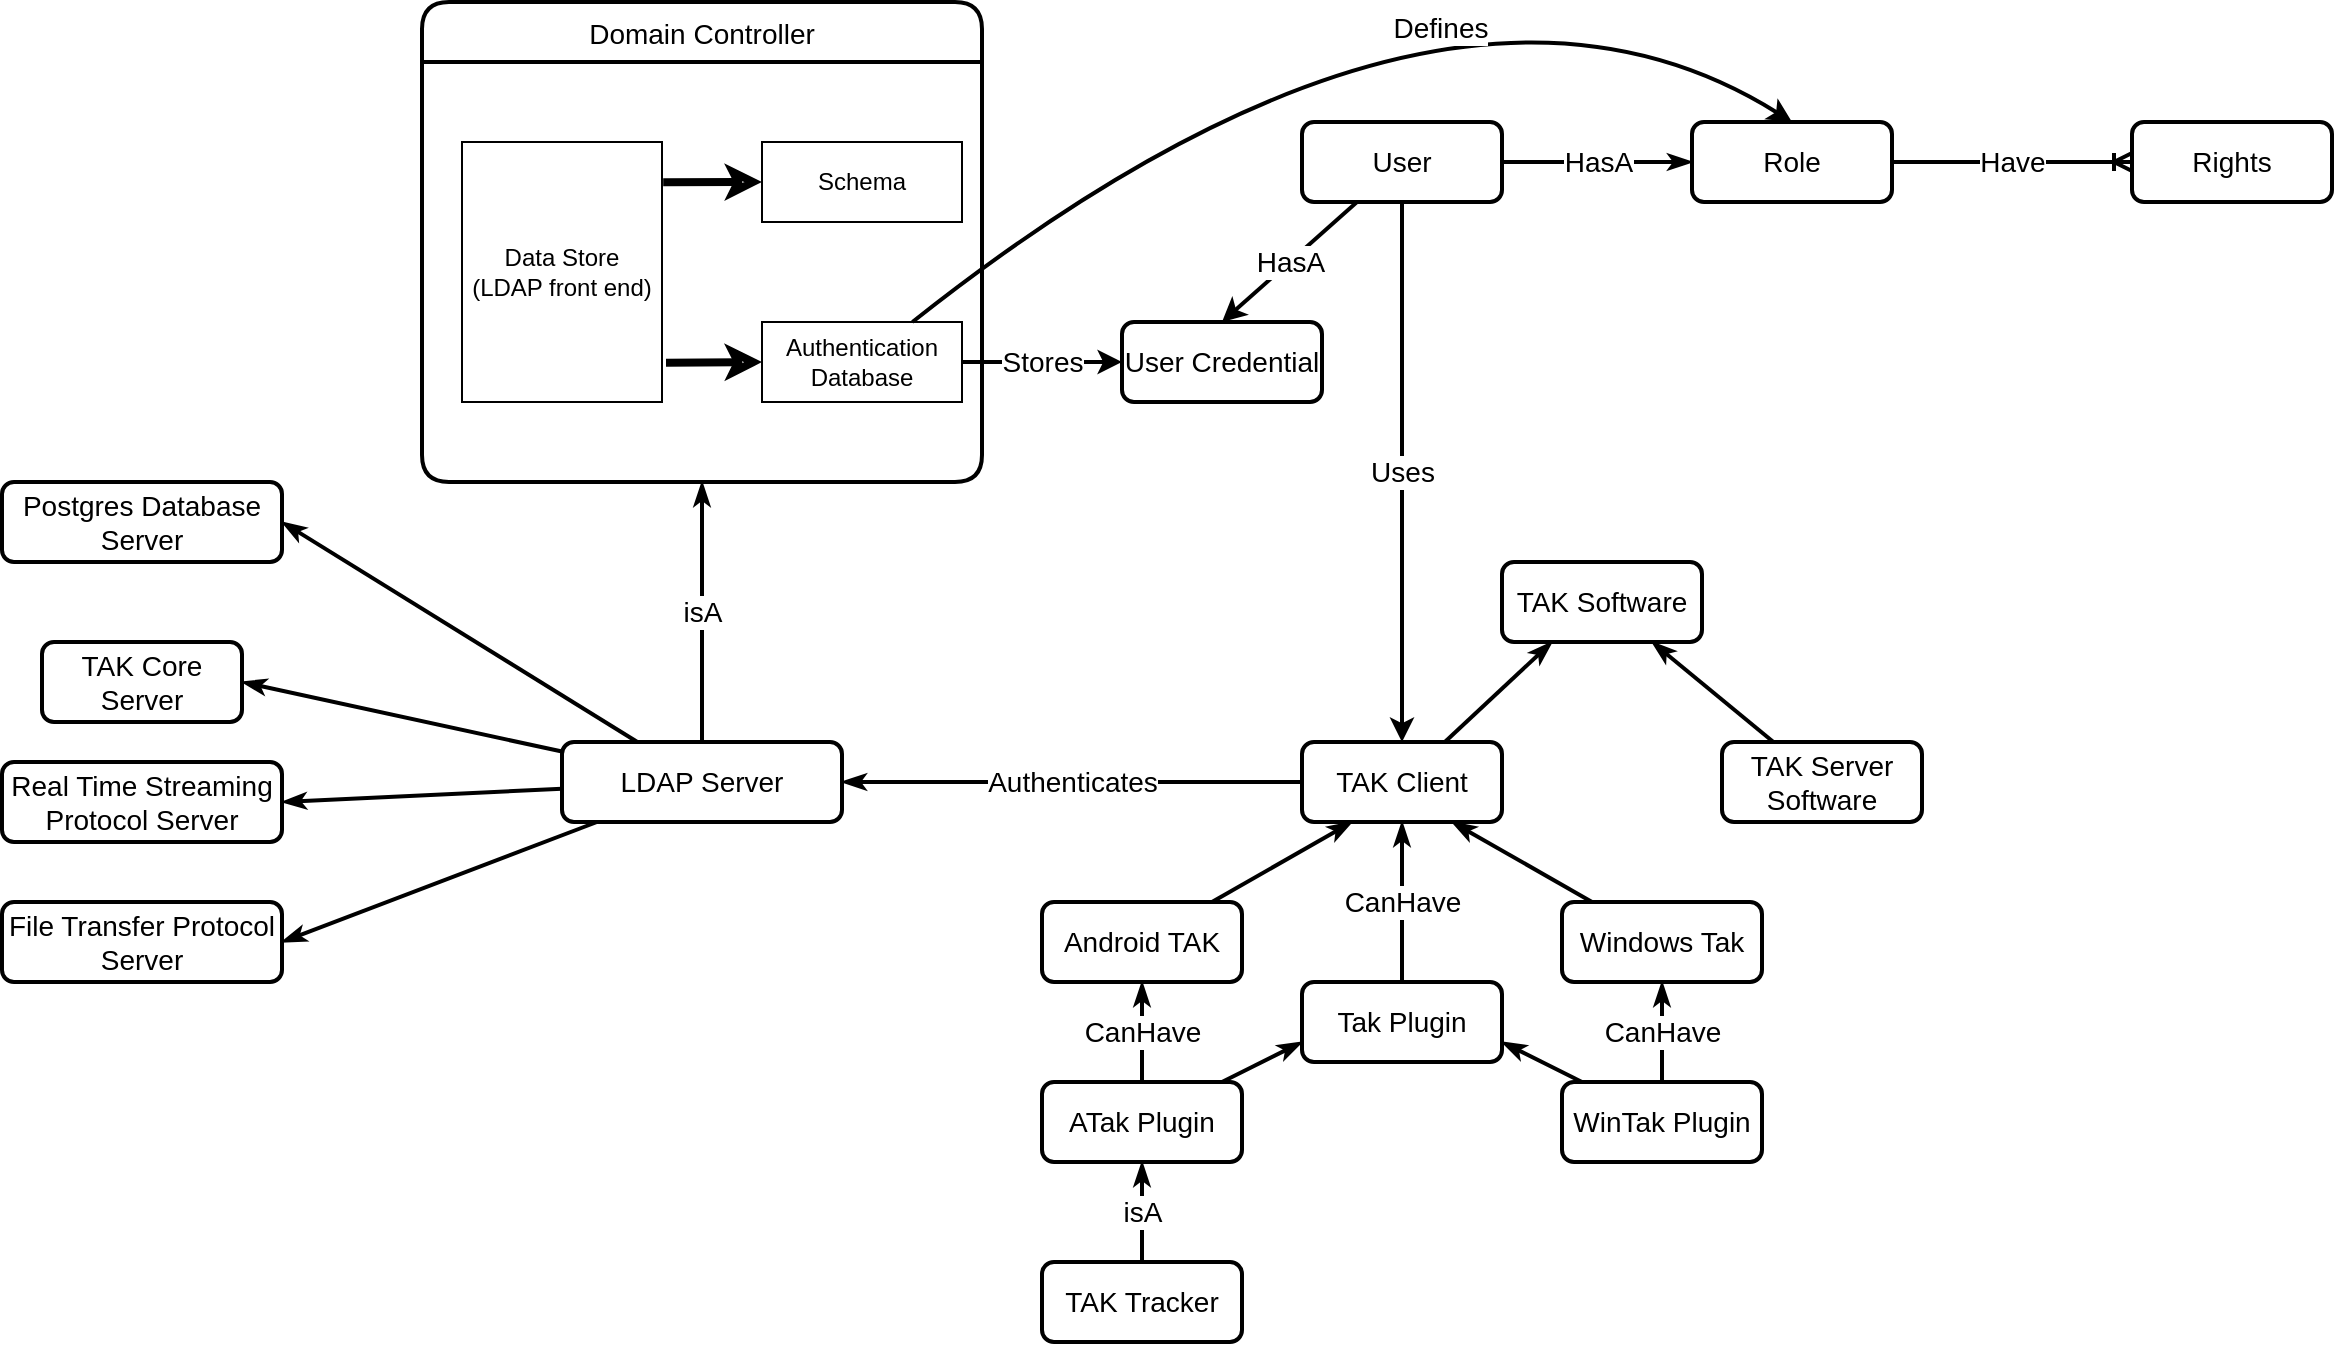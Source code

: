 <mxfile version="21.3.2" type="github">
  <diagram id="qP0XtHuZRU8ex5wDoCvR" name="Page-1">
    <mxGraphModel dx="2176" dy="1754" grid="1" gridSize="10" guides="1" tooltips="1" connect="1" arrows="1" fold="1" page="1" pageScale="1" pageWidth="850" pageHeight="1100" math="0" shadow="0">
      <root>
        <mxCell id="0" />
        <mxCell id="1" parent="0" />
        <mxCell id="14" value="TAK Core Server" style="whiteSpace=wrap;html=1;align=center;rounded=1;shadow=0;dashed=0;strokeColor=default;strokeWidth=2;fontFamily=Helvetica;fontSize=14;fontColor=default;startSize=30;fillColor=default;" parent="1" vertex="1">
          <mxGeometry x="-630" y="-240" width="100" height="40" as="geometry" />
        </mxCell>
        <mxCell id="15" value="Postgres Database Server" style="whiteSpace=wrap;html=1;align=center;rounded=1;shadow=0;dashed=0;strokeColor=default;strokeWidth=2;fontFamily=Helvetica;fontSize=14;fontColor=default;startSize=30;fillColor=default;" parent="1" vertex="1">
          <mxGeometry x="-650" y="-320" width="140" height="40" as="geometry" />
        </mxCell>
        <mxCell id="16" value="Real Time Streaming Protocol Server" style="whiteSpace=wrap;html=1;align=center;rounded=1;shadow=0;dashed=0;strokeColor=default;strokeWidth=2;fontFamily=Helvetica;fontSize=14;fontColor=default;startSize=30;fillColor=default;" parent="1" vertex="1">
          <mxGeometry x="-650" y="-180" width="140" height="40" as="geometry" />
        </mxCell>
        <mxCell id="17" value="File Transfer Protocol Server" style="whiteSpace=wrap;html=1;align=center;rounded=1;shadow=0;dashed=0;strokeColor=default;strokeWidth=2;fontFamily=Helvetica;fontSize=14;fontColor=default;startSize=30;fillColor=default;" parent="1" vertex="1">
          <mxGeometry x="-650" y="-110" width="140" height="40" as="geometry" />
        </mxCell>
        <mxCell id="49" value="isA" style="edgeStyle=none;html=1;strokeColor=default;strokeWidth=2;fontFamily=Helvetica;fontSize=14;fontColor=default;startArrow=none;startFill=0;endArrow=classicThin;endFill=1;startSize=30;entryX=0.5;entryY=1;entryDx=0;entryDy=0;" parent="1" source="19" target="5" edge="1">
          <mxGeometry x="0.004" relative="1" as="geometry">
            <mxPoint x="-240" y="-330" as="targetPoint" />
            <mxPoint as="offset" />
          </mxGeometry>
        </mxCell>
        <mxCell id="52" style="edgeStyle=none;html=1;entryX=1;entryY=0.5;entryDx=0;entryDy=0;strokeColor=default;strokeWidth=2;fontFamily=Helvetica;fontSize=14;fontColor=default;startArrow=none;startFill=0;endArrow=classicThin;endFill=1;startSize=30;" parent="1" source="19" target="14" edge="1">
          <mxGeometry relative="1" as="geometry" />
        </mxCell>
        <mxCell id="53" style="edgeStyle=none;html=1;entryX=1;entryY=0.5;entryDx=0;entryDy=0;strokeColor=default;strokeWidth=2;fontFamily=Helvetica;fontSize=14;fontColor=default;startArrow=none;startFill=0;endArrow=classicThin;endFill=1;startSize=30;" parent="1" source="19" target="16" edge="1">
          <mxGeometry relative="1" as="geometry" />
        </mxCell>
        <mxCell id="54" style="edgeStyle=none;html=1;entryX=1;entryY=0.5;entryDx=0;entryDy=0;strokeColor=default;strokeWidth=2;fontFamily=Helvetica;fontSize=14;fontColor=default;startArrow=none;startFill=0;endArrow=classicThin;endFill=1;startSize=30;" parent="1" source="19" target="17" edge="1">
          <mxGeometry relative="1" as="geometry" />
        </mxCell>
        <mxCell id="55" style="edgeStyle=none;html=1;entryX=1;entryY=0.5;entryDx=0;entryDy=0;strokeColor=default;strokeWidth=2;fontFamily=Helvetica;fontSize=14;fontColor=default;startArrow=none;startFill=0;endArrow=classicThin;endFill=1;startSize=30;" parent="1" source="19" target="15" edge="1">
          <mxGeometry relative="1" as="geometry" />
        </mxCell>
        <mxCell id="19" value="LDAP Server" style="whiteSpace=wrap;html=1;align=center;rounded=1;shadow=0;dashed=0;strokeColor=default;strokeWidth=2;fontFamily=Helvetica;fontSize=14;fontColor=default;startSize=30;fillColor=default;" parent="1" vertex="1">
          <mxGeometry x="-370" y="-190" width="140" height="40" as="geometry" />
        </mxCell>
        <mxCell id="20" value="TAK Software" style="whiteSpace=wrap;html=1;align=center;rounded=1;shadow=0;dashed=0;strokeColor=default;strokeWidth=2;fontFamily=Helvetica;fontSize=14;fontColor=default;startSize=30;fillColor=default;" parent="1" vertex="1">
          <mxGeometry x="100" y="-280" width="100" height="40" as="geometry" />
        </mxCell>
        <mxCell id="39" style="edgeStyle=none;html=1;entryX=0.25;entryY=1;entryDx=0;entryDy=0;strokeColor=default;strokeWidth=2;fontFamily=Helvetica;fontSize=14;fontColor=default;startArrow=none;startFill=0;endArrow=classicThin;endFill=1;startSize=30;" parent="1" source="21" target="37" edge="1">
          <mxGeometry relative="1" as="geometry" />
        </mxCell>
        <mxCell id="21" value="Android TAK" style="whiteSpace=wrap;html=1;align=center;rounded=1;shadow=0;dashed=0;strokeColor=default;strokeWidth=2;fontFamily=Helvetica;fontSize=14;fontColor=default;startSize=30;fillColor=default;" parent="1" vertex="1">
          <mxGeometry x="-130" y="-110" width="100" height="40" as="geometry" />
        </mxCell>
        <mxCell id="41" style="edgeStyle=none;html=1;entryX=0.75;entryY=1;entryDx=0;entryDy=0;strokeColor=default;strokeWidth=2;fontFamily=Helvetica;fontSize=14;fontColor=default;startArrow=none;startFill=0;endArrow=classicThin;endFill=1;startSize=30;" parent="1" source="22" target="37" edge="1">
          <mxGeometry relative="1" as="geometry" />
        </mxCell>
        <mxCell id="22" value="Windows Tak" style="whiteSpace=wrap;html=1;align=center;rounded=1;shadow=0;dashed=0;strokeColor=default;strokeWidth=2;fontFamily=Helvetica;fontSize=14;fontColor=default;startSize=30;fillColor=default;" parent="1" vertex="1">
          <mxGeometry x="130" y="-110" width="100" height="40" as="geometry" />
        </mxCell>
        <mxCell id="28" style="edgeStyle=none;html=1;entryX=0.75;entryY=1;entryDx=0;entryDy=0;strokeColor=default;strokeWidth=2;fontFamily=Helvetica;fontSize=14;fontColor=default;startArrow=none;startFill=0;endArrow=classicThin;endFill=1;startSize=30;" parent="1" source="23" target="20" edge="1">
          <mxGeometry relative="1" as="geometry" />
        </mxCell>
        <mxCell id="23" value="TAK Server Software" style="whiteSpace=wrap;html=1;align=center;rounded=1;shadow=0;dashed=0;strokeColor=default;strokeWidth=2;fontFamily=Helvetica;fontSize=14;fontColor=default;startSize=30;fillColor=default;" parent="1" vertex="1">
          <mxGeometry x="210" y="-190" width="100" height="40" as="geometry" />
        </mxCell>
        <mxCell id="31" value="CanHave" style="edgeStyle=none;html=1;entryX=0.5;entryY=1;entryDx=0;entryDy=0;strokeColor=default;strokeWidth=2;fontFamily=Helvetica;fontSize=14;fontColor=default;startArrow=none;startFill=0;endArrow=classicThin;endFill=1;startSize=30;" parent="1" source="29" target="22" edge="1">
          <mxGeometry relative="1" as="geometry" />
        </mxCell>
        <mxCell id="46" style="edgeStyle=none;html=1;entryX=1;entryY=0.75;entryDx=0;entryDy=0;strokeColor=default;strokeWidth=2;fontFamily=Helvetica;fontSize=14;fontColor=default;startArrow=none;startFill=0;endArrow=classicThin;endFill=1;startSize=30;" parent="1" source="29" target="42" edge="1">
          <mxGeometry relative="1" as="geometry" />
        </mxCell>
        <mxCell id="29" value="WinTak Plugin" style="whiteSpace=wrap;html=1;align=center;rounded=1;shadow=0;dashed=0;strokeColor=default;strokeWidth=2;fontFamily=Helvetica;fontSize=14;fontColor=default;startSize=30;fillColor=default;" parent="1" vertex="1">
          <mxGeometry x="130" y="-20" width="100" height="40" as="geometry" />
        </mxCell>
        <mxCell id="32" value="CanHave" style="edgeStyle=none;html=1;entryX=0.5;entryY=1;entryDx=0;entryDy=0;strokeColor=default;strokeWidth=2;fontFamily=Helvetica;fontSize=14;fontColor=default;startArrow=none;startFill=0;endArrow=classicThin;endFill=1;startSize=30;" parent="1" source="30" target="21" edge="1">
          <mxGeometry relative="1" as="geometry" />
        </mxCell>
        <mxCell id="45" style="edgeStyle=none;html=1;entryX=0;entryY=0.75;entryDx=0;entryDy=0;strokeColor=default;strokeWidth=2;fontFamily=Helvetica;fontSize=14;fontColor=default;startArrow=none;startFill=0;endArrow=classicThin;endFill=1;startSize=30;" parent="1" source="30" target="42" edge="1">
          <mxGeometry relative="1" as="geometry" />
        </mxCell>
        <mxCell id="30" value="ATak Plugin" style="whiteSpace=wrap;html=1;align=center;rounded=1;shadow=0;dashed=0;strokeColor=default;strokeWidth=2;fontFamily=Helvetica;fontSize=14;fontColor=default;startSize=30;fillColor=default;" parent="1" vertex="1">
          <mxGeometry x="-130" y="-20" width="100" height="40" as="geometry" />
        </mxCell>
        <mxCell id="35" value="isA" style="edgeStyle=none;html=1;entryX=0.5;entryY=1;entryDx=0;entryDy=0;strokeColor=default;strokeWidth=2;fontFamily=Helvetica;fontSize=14;fontColor=default;startArrow=none;startFill=0;endArrow=classicThin;endFill=1;startSize=30;" parent="1" source="34" target="30" edge="1">
          <mxGeometry relative="1" as="geometry" />
        </mxCell>
        <mxCell id="34" value="TAK Tracker" style="whiteSpace=wrap;html=1;align=center;rounded=1;shadow=0;dashed=0;strokeColor=default;strokeWidth=2;fontFamily=Helvetica;fontSize=14;fontColor=default;startSize=30;fillColor=default;" parent="1" vertex="1">
          <mxGeometry x="-130" y="70" width="100" height="40" as="geometry" />
        </mxCell>
        <mxCell id="38" style="edgeStyle=none;html=1;entryX=0.25;entryY=1;entryDx=0;entryDy=0;strokeColor=default;strokeWidth=2;fontFamily=Helvetica;fontSize=14;fontColor=default;startArrow=none;startFill=0;endArrow=classicThin;endFill=1;startSize=30;" parent="1" source="37" target="20" edge="1">
          <mxGeometry relative="1" as="geometry" />
        </mxCell>
        <mxCell id="37" value="TAK Client" style="whiteSpace=wrap;html=1;align=center;rounded=1;shadow=0;dashed=0;strokeColor=default;strokeWidth=2;fontFamily=Helvetica;fontSize=14;fontColor=default;startSize=30;fillColor=default;" parent="1" vertex="1">
          <mxGeometry y="-190" width="100" height="40" as="geometry" />
        </mxCell>
        <mxCell id="43" value="CanHave" style="edgeStyle=none;html=1;entryX=0.5;entryY=1;entryDx=0;entryDy=0;strokeColor=default;strokeWidth=2;fontFamily=Helvetica;fontSize=14;fontColor=default;startArrow=none;startFill=0;endArrow=classicThin;endFill=1;startSize=30;" parent="1" source="42" target="37" edge="1">
          <mxGeometry relative="1" as="geometry" />
        </mxCell>
        <mxCell id="42" value="Tak Plugin" style="whiteSpace=wrap;html=1;align=center;rounded=1;shadow=0;dashed=0;strokeColor=default;strokeWidth=2;fontFamily=Helvetica;fontSize=14;fontColor=default;startSize=30;fillColor=default;" parent="1" vertex="1">
          <mxGeometry y="-70" width="100" height="40" as="geometry" />
        </mxCell>
        <mxCell id="47" value="" style="group" parent="1" vertex="1" connectable="0">
          <mxGeometry x="-440" y="-560" width="280" height="240" as="geometry" />
        </mxCell>
        <mxCell id="5" value="Domain Controller" style="swimlane;childLayout=stackLayout;horizontal=1;startSize=30;horizontalStack=0;rounded=1;fontSize=14;fontStyle=0;strokeWidth=2;resizeParent=0;resizeLast=1;shadow=0;dashed=0;align=center;dropTarget=0;" parent="47" vertex="1">
          <mxGeometry width="280" height="240" as="geometry">
            <mxRectangle x="450" y="170" width="150" height="30" as="alternateBounds" />
          </mxGeometry>
        </mxCell>
        <mxCell id="2" value="Data Store&lt;br&gt;(LDAP front end)" style="whiteSpace=wrap;html=1;align=center;" parent="47" vertex="1">
          <mxGeometry x="20" y="70" width="100" height="130" as="geometry" />
        </mxCell>
        <mxCell id="3" value="Schema" style="whiteSpace=wrap;html=1;align=center;" parent="47" vertex="1">
          <mxGeometry x="170" y="70" width="100" height="40" as="geometry" />
        </mxCell>
        <mxCell id="12" style="edgeStyle=none;html=1;entryX=0;entryY=0.5;entryDx=0;entryDy=0;strokeColor=default;strokeWidth=4;fontFamily=Helvetica;fontSize=14;fontColor=default;startArrow=none;startFill=0;endArrow=classic;endFill=0;startSize=30;exitX=1.006;exitY=0.155;exitDx=0;exitDy=0;exitPerimeter=0;" parent="47" source="2" target="3" edge="1">
          <mxGeometry relative="1" as="geometry" />
        </mxCell>
        <mxCell id="7" value="Authentication Database" style="whiteSpace=wrap;html=1;align=center;" parent="47" vertex="1">
          <mxGeometry x="170" y="160" width="100" height="40" as="geometry" />
        </mxCell>
        <mxCell id="13" style="edgeStyle=none;html=1;entryX=0;entryY=0.5;entryDx=0;entryDy=0;strokeColor=default;strokeWidth=4;fontFamily=Helvetica;fontSize=14;fontColor=default;startArrow=none;startFill=0;endArrow=classic;endFill=0;startSize=30;exitX=1.02;exitY=0.849;exitDx=0;exitDy=0;exitPerimeter=0;" parent="47" source="2" target="7" edge="1">
          <mxGeometry relative="1" as="geometry" />
        </mxCell>
        <mxCell id="51" value="Authenticates" style="edgeStyle=none;html=1;entryX=1;entryY=0.5;entryDx=0;entryDy=0;strokeColor=default;strokeWidth=2;fontFamily=Helvetica;fontSize=14;fontColor=default;startArrow=none;startFill=0;endArrow=classicThin;endFill=1;startSize=30;exitX=0;exitY=0.5;exitDx=0;exitDy=0;" parent="1" source="37" target="19" edge="1">
          <mxGeometry relative="1" as="geometry">
            <mxPoint x="-20" y="-170" as="sourcePoint" />
          </mxGeometry>
        </mxCell>
        <mxCell id="63" value="HasA" style="edgeStyle=none;html=1;strokeColor=default;strokeWidth=2;fontFamily=Helvetica;fontSize=14;fontColor=default;startArrow=none;startFill=0;endArrow=classicThin;endFill=1;startSize=30;" parent="1" source="56" target="61" edge="1">
          <mxGeometry relative="1" as="geometry" />
        </mxCell>
        <mxCell id="69" value="Uses" style="edgeStyle=none;html=1;entryX=0.5;entryY=0;entryDx=0;entryDy=0;strokeColor=default;strokeWidth=2;fontFamily=Helvetica;fontSize=14;fontColor=default;startArrow=none;startFill=0;endArrow=classic;endFill=1;startSize=30;" parent="1" source="56" target="37" edge="1">
          <mxGeometry relative="1" as="geometry" />
        </mxCell>
        <mxCell id="74" value="HasA" style="edgeStyle=none;curved=1;html=1;entryX=0.5;entryY=0;entryDx=0;entryDy=0;strokeColor=default;strokeWidth=2;fontFamily=Helvetica;fontSize=14;fontColor=default;startArrow=none;startFill=0;endArrow=classic;endFill=1;startSize=30;" parent="1" source="56" target="72" edge="1">
          <mxGeometry relative="1" as="geometry" />
        </mxCell>
        <mxCell id="56" value="User" style="whiteSpace=wrap;html=1;align=center;rounded=1;shadow=0;dashed=0;strokeColor=default;strokeWidth=2;fontFamily=Helvetica;fontSize=14;fontColor=default;startSize=30;fillColor=default;" parent="1" vertex="1">
          <mxGeometry y="-500" width="100" height="40" as="geometry" />
        </mxCell>
        <mxCell id="64" value="Have" style="edgeStyle=none;html=1;strokeColor=default;strokeWidth=2;fontFamily=Helvetica;fontSize=14;fontColor=default;startArrow=none;startFill=0;endArrow=ERoneToMany;endFill=0;startSize=30;" parent="1" source="61" target="62" edge="1">
          <mxGeometry relative="1" as="geometry" />
        </mxCell>
        <mxCell id="61" value="Role" style="whiteSpace=wrap;html=1;align=center;rounded=1;shadow=0;dashed=0;strokeColor=default;strokeWidth=2;fontFamily=Helvetica;fontSize=14;fontColor=default;startSize=30;fillColor=default;" parent="1" vertex="1">
          <mxGeometry x="195" y="-500" width="100" height="40" as="geometry" />
        </mxCell>
        <mxCell id="62" value="Rights" style="whiteSpace=wrap;html=1;align=center;rounded=1;shadow=0;dashed=0;strokeColor=default;strokeWidth=2;fontFamily=Helvetica;fontSize=14;fontColor=default;startSize=30;fillColor=default;" parent="1" vertex="1">
          <mxGeometry x="415" y="-500" width="100" height="40" as="geometry" />
        </mxCell>
        <mxCell id="71" value="Defines" style="edgeStyle=none;html=1;entryX=0.5;entryY=0;entryDx=0;entryDy=0;strokeColor=default;strokeWidth=2;fontFamily=Helvetica;fontSize=14;fontColor=default;startArrow=none;startFill=0;endArrow=classic;endFill=1;startSize=30;curved=1;" parent="1" source="7" target="61" edge="1">
          <mxGeometry x="0.361" y="-54" relative="1" as="geometry">
            <Array as="points">
              <mxPoint x="70" y="-610" />
            </Array>
            <mxPoint as="offset" />
          </mxGeometry>
        </mxCell>
        <mxCell id="72" value="User Credential" style="whiteSpace=wrap;html=1;align=center;rounded=1;shadow=0;dashed=0;strokeColor=default;strokeWidth=2;fontFamily=Helvetica;fontSize=14;fontColor=default;startSize=30;fillColor=default;" parent="1" vertex="1">
          <mxGeometry x="-90" y="-400" width="100" height="40" as="geometry" />
        </mxCell>
        <mxCell id="73" value="Stores" style="edgeStyle=none;curved=1;html=1;entryX=0;entryY=0.5;entryDx=0;entryDy=0;strokeColor=default;strokeWidth=2;fontFamily=Helvetica;fontSize=14;fontColor=default;startArrow=none;startFill=0;endArrow=classic;endFill=1;startSize=30;" parent="1" source="7" target="72" edge="1">
          <mxGeometry relative="1" as="geometry" />
        </mxCell>
      </root>
    </mxGraphModel>
  </diagram>
</mxfile>
